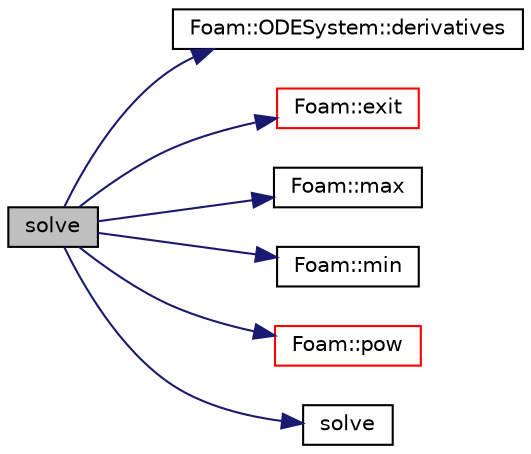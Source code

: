 digraph "solve"
{
  bgcolor="transparent";
  edge [fontname="Helvetica",fontsize="10",labelfontname="Helvetica",labelfontsize="10"];
  node [fontname="Helvetica",fontsize="10",shape=record];
  rankdir="LR";
  Node77 [label="solve",height=0.2,width=0.4,color="black", fillcolor="grey75", style="filled", fontcolor="black"];
  Node77 -> Node78 [color="midnightblue",fontsize="10",style="solid",fontname="Helvetica"];
  Node78 [label="Foam::ODESystem::derivatives",height=0.2,width=0.4,color="black",URL="$a26741.html#ace3a2c5d7e8dfc90926fb5d1ae2e6786",tooltip="Calculate the derivatives in dydx. "];
  Node77 -> Node79 [color="midnightblue",fontsize="10",style="solid",fontname="Helvetica"];
  Node79 [label="Foam::exit",height=0.2,width=0.4,color="red",URL="$a21851.html#a06ca7250d8e89caf05243ec094843642"];
  Node77 -> Node128 [color="midnightblue",fontsize="10",style="solid",fontname="Helvetica"];
  Node128 [label="Foam::max",height=0.2,width=0.4,color="black",URL="$a21851.html#ac993e906cf2774ae77e666bc24e81733"];
  Node77 -> Node129 [color="midnightblue",fontsize="10",style="solid",fontname="Helvetica"];
  Node129 [label="Foam::min",height=0.2,width=0.4,color="black",URL="$a21851.html#a253e112ad2d56d96230ff39ea7f442dc"];
  Node77 -> Node122 [color="midnightblue",fontsize="10",style="solid",fontname="Helvetica"];
  Node122 [label="Foam::pow",height=0.2,width=0.4,color="red",URL="$a21851.html#a7500c8e9d27a442adc75e287de074c7c"];
  Node77 -> Node130 [color="midnightblue",fontsize="10",style="solid",fontname="Helvetica"];
  Node130 [label="solve",height=0.2,width=0.4,color="black",URL="$a26681.html#a90b697a60364e6ec5649fc4ebce95397",tooltip="Solve a single step dx and return the error. "];
}

